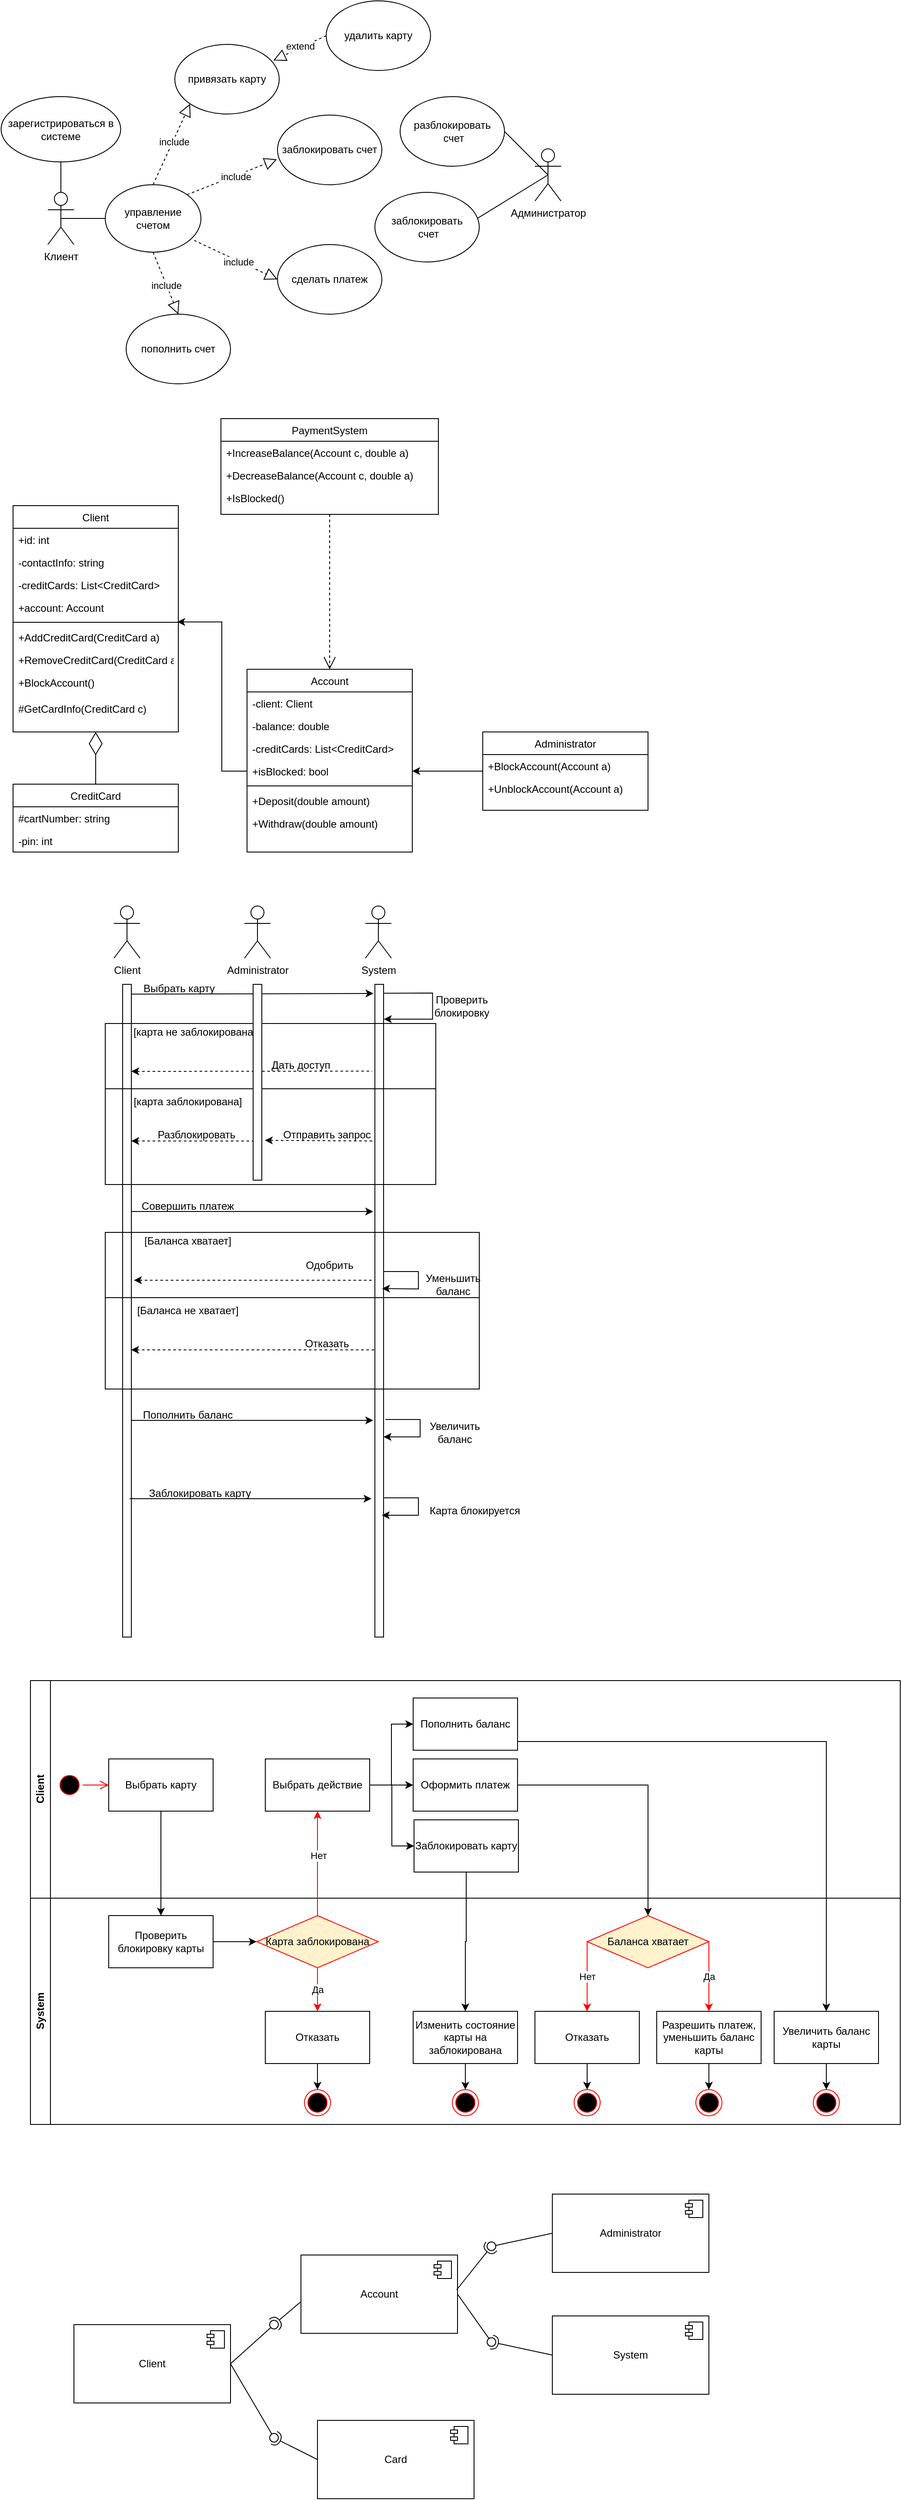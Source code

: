 <mxfile version="22.1.3" type="device">
  <diagram name="Страница 1" id="ABzwerI71XnaUUXjoN9Y">
    <mxGraphModel dx="1235" dy="675" grid="1" gridSize="10" guides="1" tooltips="1" connect="1" arrows="1" fold="1" page="1" pageScale="1" pageWidth="827" pageHeight="1169" math="0" shadow="0">
      <root>
        <mxCell id="0" />
        <mxCell id="1" parent="0" />
        <mxCell id="GpYa1Dm-OQPfosF5BOAB-1" value="Клиент" style="shape=umlActor;verticalLabelPosition=bottom;verticalAlign=top;html=1;outlineConnect=0;" parent="1" vertex="1">
          <mxGeometry x="90" y="250" width="30" height="60" as="geometry" />
        </mxCell>
        <mxCell id="GpYa1Dm-OQPfosF5BOAB-2" value="Администратор" style="shape=umlActor;verticalLabelPosition=bottom;verticalAlign=top;html=1;outlineConnect=0;" parent="1" vertex="1">
          <mxGeometry x="650" y="200" width="30" height="60" as="geometry" />
        </mxCell>
        <mxCell id="GpYa1Dm-OQPfosF5BOAB-3" value="" style="endArrow=none;html=1;rounded=0;exitX=0.5;exitY=0.5;exitDx=0;exitDy=0;exitPerimeter=0;" parent="1" source="GpYa1Dm-OQPfosF5BOAB-1" target="GpYa1Dm-OQPfosF5BOAB-4" edge="1">
          <mxGeometry width="50" height="50" relative="1" as="geometry">
            <mxPoint x="340" y="310" as="sourcePoint" />
            <mxPoint x="180" y="280" as="targetPoint" />
          </mxGeometry>
        </mxCell>
        <mxCell id="GpYa1Dm-OQPfosF5BOAB-4" value="управление &lt;br&gt;счетом" style="ellipse;whiteSpace=wrap;html=1;" parent="1" vertex="1">
          <mxGeometry x="156" y="241.25" width="110" height="77.5" as="geometry" />
        </mxCell>
        <mxCell id="GpYa1Dm-OQPfosF5BOAB-5" value="зарегистрироваться в системе" style="ellipse;whiteSpace=wrap;html=1;" parent="1" vertex="1">
          <mxGeometry x="36.25" y="140" width="137.5" height="75" as="geometry" />
        </mxCell>
        <mxCell id="GpYa1Dm-OQPfosF5BOAB-7" value="" style="endArrow=none;html=1;rounded=0;entryX=0.5;entryY=1;entryDx=0;entryDy=0;" parent="1" source="GpYa1Dm-OQPfosF5BOAB-1" target="GpYa1Dm-OQPfosF5BOAB-5" edge="1">
          <mxGeometry width="50" height="50" relative="1" as="geometry">
            <mxPoint x="340" y="310" as="sourcePoint" />
            <mxPoint x="390" y="260" as="targetPoint" />
          </mxGeometry>
        </mxCell>
        <mxCell id="GpYa1Dm-OQPfosF5BOAB-8" value="заблокировать счет" style="ellipse;whiteSpace=wrap;html=1;" parent="1" vertex="1">
          <mxGeometry x="354" y="161.25" width="120" height="80" as="geometry" />
        </mxCell>
        <mxCell id="GpYa1Dm-OQPfosF5BOAB-9" value="сделать платеж" style="ellipse;whiteSpace=wrap;html=1;" parent="1" vertex="1">
          <mxGeometry x="354" y="310" width="120" height="80" as="geometry" />
        </mxCell>
        <mxCell id="GpYa1Dm-OQPfosF5BOAB-10" value="пополнить счет" style="ellipse;whiteSpace=wrap;html=1;" parent="1" vertex="1">
          <mxGeometry x="180" y="390" width="120" height="80" as="geometry" />
        </mxCell>
        <mxCell id="GpYa1Dm-OQPfosF5BOAB-12" value="привязать карту" style="ellipse;whiteSpace=wrap;html=1;" parent="1" vertex="1">
          <mxGeometry x="236" y="80" width="120" height="80" as="geometry" />
        </mxCell>
        <mxCell id="GpYa1Dm-OQPfosF5BOAB-14" value="разблокировать&lt;br&gt;&amp;nbsp;счет" style="ellipse;whiteSpace=wrap;html=1;" parent="1" vertex="1">
          <mxGeometry x="495" y="140" width="120" height="80" as="geometry" />
        </mxCell>
        <mxCell id="GpYa1Dm-OQPfosF5BOAB-19" value="" style="endArrow=block;dashed=1;endFill=0;endSize=12;html=1;rounded=0;entryX=0.5;entryY=0;entryDx=0;entryDy=0;exitX=0.5;exitY=1;exitDx=0;exitDy=0;" parent="1" source="GpYa1Dm-OQPfosF5BOAB-4" target="GpYa1Dm-OQPfosF5BOAB-10" edge="1">
          <mxGeometry width="160" relative="1" as="geometry">
            <mxPoint x="150" y="430" as="sourcePoint" />
            <mxPoint x="255" y="432" as="targetPoint" />
          </mxGeometry>
        </mxCell>
        <mxCell id="GpYa1Dm-OQPfosF5BOAB-21" value="include" style="edgeLabel;html=1;align=center;verticalAlign=middle;resizable=0;points=[];" parent="GpYa1Dm-OQPfosF5BOAB-19" vertex="1" connectable="0">
          <mxGeometry x="0.067" y="-1" relative="1" as="geometry">
            <mxPoint as="offset" />
          </mxGeometry>
        </mxCell>
        <mxCell id="GpYa1Dm-OQPfosF5BOAB-22" value="" style="endArrow=block;dashed=1;endFill=0;endSize=12;html=1;rounded=0;entryX=0;entryY=1;entryDx=0;entryDy=0;exitX=0.5;exitY=0;exitDx=0;exitDy=0;" parent="1" source="GpYa1Dm-OQPfosF5BOAB-4" target="GpYa1Dm-OQPfosF5BOAB-12" edge="1">
          <mxGeometry width="160" relative="1" as="geometry">
            <mxPoint x="221" y="329" as="sourcePoint" />
            <mxPoint x="250" y="400" as="targetPoint" />
          </mxGeometry>
        </mxCell>
        <mxCell id="GpYa1Dm-OQPfosF5BOAB-23" value="include" style="edgeLabel;html=1;align=center;verticalAlign=middle;resizable=0;points=[];" parent="GpYa1Dm-OQPfosF5BOAB-22" vertex="1" connectable="0">
          <mxGeometry x="0.067" y="-1" relative="1" as="geometry">
            <mxPoint as="offset" />
          </mxGeometry>
        </mxCell>
        <mxCell id="GpYa1Dm-OQPfosF5BOAB-24" value="" style="endArrow=block;dashed=1;endFill=0;endSize=12;html=1;rounded=0;entryX=-0.005;entryY=0.635;entryDx=0;entryDy=0;exitX=1;exitY=0;exitDx=0;exitDy=0;entryPerimeter=0;" parent="1" source="GpYa1Dm-OQPfosF5BOAB-4" target="GpYa1Dm-OQPfosF5BOAB-8" edge="1">
          <mxGeometry width="160" relative="1" as="geometry">
            <mxPoint x="231" y="339" as="sourcePoint" />
            <mxPoint x="260" y="410" as="targetPoint" />
          </mxGeometry>
        </mxCell>
        <mxCell id="GpYa1Dm-OQPfosF5BOAB-25" value="include" style="edgeLabel;html=1;align=center;verticalAlign=middle;resizable=0;points=[];" parent="GpYa1Dm-OQPfosF5BOAB-24" vertex="1" connectable="0">
          <mxGeometry x="0.067" y="-1" relative="1" as="geometry">
            <mxPoint as="offset" />
          </mxGeometry>
        </mxCell>
        <mxCell id="GpYa1Dm-OQPfosF5BOAB-26" value="" style="endArrow=block;dashed=1;endFill=0;endSize=12;html=1;rounded=0;entryX=0;entryY=0.5;entryDx=0;entryDy=0;exitX=0.929;exitY=0.825;exitDx=0;exitDy=0;exitPerimeter=0;" parent="1" source="GpYa1Dm-OQPfosF5BOAB-4" target="GpYa1Dm-OQPfosF5BOAB-9" edge="1">
          <mxGeometry width="160" relative="1" as="geometry">
            <mxPoint x="241" y="349" as="sourcePoint" />
            <mxPoint x="270" y="420" as="targetPoint" />
          </mxGeometry>
        </mxCell>
        <mxCell id="GpYa1Dm-OQPfosF5BOAB-27" value="include" style="edgeLabel;html=1;align=center;verticalAlign=middle;resizable=0;points=[];" parent="GpYa1Dm-OQPfosF5BOAB-26" vertex="1" connectable="0">
          <mxGeometry x="0.067" y="-1" relative="1" as="geometry">
            <mxPoint as="offset" />
          </mxGeometry>
        </mxCell>
        <mxCell id="GpYa1Dm-OQPfosF5BOAB-34" value="" style="endArrow=none;html=1;rounded=0;entryX=0.5;entryY=0.5;entryDx=0;entryDy=0;entryPerimeter=0;exitX=1;exitY=0.5;exitDx=0;exitDy=0;" parent="1" source="GpYa1Dm-OQPfosF5BOAB-14" target="GpYa1Dm-OQPfosF5BOAB-2" edge="1">
          <mxGeometry width="50" height="50" relative="1" as="geometry">
            <mxPoint x="620" y="170" as="sourcePoint" />
            <mxPoint x="115" y="225" as="targetPoint" />
          </mxGeometry>
        </mxCell>
        <mxCell id="GpYa1Dm-OQPfosF5BOAB-35" value="Client" style="swimlane;fontStyle=0;align=center;verticalAlign=top;childLayout=stackLayout;horizontal=1;startSize=26;horizontalStack=0;resizeParent=1;resizeLast=0;collapsible=1;marginBottom=0;rounded=0;shadow=0;strokeWidth=1;" parent="1" vertex="1">
          <mxGeometry x="50" y="610" width="190" height="260" as="geometry">
            <mxRectangle x="340" y="380" width="170" height="26" as="alternateBounds" />
          </mxGeometry>
        </mxCell>
        <mxCell id="GpYa1Dm-OQPfosF5BOAB-36" value="+id: int" style="text;align=left;verticalAlign=top;spacingLeft=4;spacingRight=4;overflow=hidden;rotatable=0;points=[[0,0.5],[1,0.5]];portConstraint=eastwest;" parent="GpYa1Dm-OQPfosF5BOAB-35" vertex="1">
          <mxGeometry y="26" width="190" height="26" as="geometry" />
        </mxCell>
        <mxCell id="GpYa1Dm-OQPfosF5BOAB-38" value="-contactInfo: string" style="text;align=left;verticalAlign=top;spacingLeft=4;spacingRight=4;overflow=hidden;rotatable=0;points=[[0,0.5],[1,0.5]];portConstraint=eastwest;" parent="GpYa1Dm-OQPfosF5BOAB-35" vertex="1">
          <mxGeometry y="52" width="190" height="26" as="geometry" />
        </mxCell>
        <mxCell id="GpYa1Dm-OQPfosF5BOAB-40" value="-creditCards: List&lt;CreditCard&gt;" style="text;align=left;verticalAlign=top;spacingLeft=4;spacingRight=4;overflow=hidden;rotatable=0;points=[[0,0.5],[1,0.5]];portConstraint=eastwest;" parent="GpYa1Dm-OQPfosF5BOAB-35" vertex="1">
          <mxGeometry y="78" width="190" height="26" as="geometry" />
        </mxCell>
        <mxCell id="GpYa1Dm-OQPfosF5BOAB-45" value="+account: Account" style="text;align=left;verticalAlign=top;spacingLeft=4;spacingRight=4;overflow=hidden;rotatable=0;points=[[0,0.5],[1,0.5]];portConstraint=eastwest;" parent="GpYa1Dm-OQPfosF5BOAB-35" vertex="1">
          <mxGeometry y="104" width="190" height="26" as="geometry" />
        </mxCell>
        <mxCell id="GpYa1Dm-OQPfosF5BOAB-42" value="" style="line;html=1;strokeWidth=1;align=left;verticalAlign=middle;spacingTop=-1;spacingLeft=3;spacingRight=3;rotatable=0;labelPosition=right;points=[];portConstraint=eastwest;" parent="GpYa1Dm-OQPfosF5BOAB-35" vertex="1">
          <mxGeometry y="130" width="190" height="8" as="geometry" />
        </mxCell>
        <mxCell id="GpYa1Dm-OQPfosF5BOAB-43" value="+AddCreditCard(CreditCard a)" style="text;align=left;verticalAlign=top;spacingLeft=4;spacingRight=4;overflow=hidden;rotatable=0;points=[[0,0.5],[1,0.5]];portConstraint=eastwest;" parent="GpYa1Dm-OQPfosF5BOAB-35" vertex="1">
          <mxGeometry y="138" width="190" height="26" as="geometry" />
        </mxCell>
        <mxCell id="GpYa1Dm-OQPfosF5BOAB-44" value="+RemoveCreditCard(CreditCard a)&#xa;" style="text;align=left;verticalAlign=top;spacingLeft=4;spacingRight=4;overflow=hidden;rotatable=0;points=[[0,0.5],[1,0.5]];portConstraint=eastwest;" parent="GpYa1Dm-OQPfosF5BOAB-35" vertex="1">
          <mxGeometry y="164" width="190" height="26" as="geometry" />
        </mxCell>
        <mxCell id="GpYa1Dm-OQPfosF5BOAB-69" value="+BlockAccount()" style="text;align=left;verticalAlign=top;spacingLeft=4;spacingRight=4;overflow=hidden;rotatable=0;points=[[0,0.5],[1,0.5]];portConstraint=eastwest;" parent="GpYa1Dm-OQPfosF5BOAB-35" vertex="1">
          <mxGeometry y="190" width="190" height="30" as="geometry" />
        </mxCell>
        <mxCell id="GpYa1Dm-OQPfosF5BOAB-89" value="#GetCardInfo(CreditCard c)" style="text;align=left;verticalAlign=top;spacingLeft=4;spacingRight=4;overflow=hidden;rotatable=0;points=[[0,0.5],[1,0.5]];portConstraint=eastwest;" parent="GpYa1Dm-OQPfosF5BOAB-35" vertex="1">
          <mxGeometry y="220" width="190" height="30" as="geometry" />
        </mxCell>
        <mxCell id="GpYa1Dm-OQPfosF5BOAB-47" value="удалить карту" style="ellipse;whiteSpace=wrap;html=1;" parent="1" vertex="1">
          <mxGeometry x="410" y="30" width="120" height="80" as="geometry" />
        </mxCell>
        <mxCell id="GpYa1Dm-OQPfosF5BOAB-48" value="" style="endArrow=block;dashed=1;endFill=0;endSize=12;html=1;rounded=0;entryX=0.944;entryY=0.232;entryDx=0;entryDy=0;exitX=0;exitY=0.5;exitDx=0;exitDy=0;entryPerimeter=0;" parent="1" source="GpYa1Dm-OQPfosF5BOAB-47" target="GpYa1Dm-OQPfosF5BOAB-12" edge="1">
          <mxGeometry width="160" relative="1" as="geometry">
            <mxPoint x="356" y="110" as="sourcePoint" />
            <mxPoint x="399" y="17" as="targetPoint" />
          </mxGeometry>
        </mxCell>
        <mxCell id="GpYa1Dm-OQPfosF5BOAB-51" value="extend" style="edgeLabel;html=1;align=center;verticalAlign=middle;resizable=0;points=[];" parent="GpYa1Dm-OQPfosF5BOAB-48" vertex="1" connectable="0">
          <mxGeometry x="-0.031" y="-2" relative="1" as="geometry">
            <mxPoint as="offset" />
          </mxGeometry>
        </mxCell>
        <mxCell id="GpYa1Dm-OQPfosF5BOAB-52" value="Account" style="swimlane;fontStyle=0;align=center;verticalAlign=top;childLayout=stackLayout;horizontal=1;startSize=26;horizontalStack=0;resizeParent=1;resizeLast=0;collapsible=1;marginBottom=0;rounded=0;shadow=0;strokeWidth=1;" parent="1" vertex="1">
          <mxGeometry x="319" y="798" width="190" height="210" as="geometry">
            <mxRectangle x="340" y="380" width="170" height="26" as="alternateBounds" />
          </mxGeometry>
        </mxCell>
        <mxCell id="GpYa1Dm-OQPfosF5BOAB-53" value="-client: Client" style="text;align=left;verticalAlign=top;spacingLeft=4;spacingRight=4;overflow=hidden;rotatable=0;points=[[0,0.5],[1,0.5]];portConstraint=eastwest;" parent="GpYa1Dm-OQPfosF5BOAB-52" vertex="1">
          <mxGeometry y="26" width="190" height="26" as="geometry" />
        </mxCell>
        <mxCell id="GpYa1Dm-OQPfosF5BOAB-54" value="-balance: double" style="text;align=left;verticalAlign=top;spacingLeft=4;spacingRight=4;overflow=hidden;rotatable=0;points=[[0,0.5],[1,0.5]];portConstraint=eastwest;" parent="GpYa1Dm-OQPfosF5BOAB-52" vertex="1">
          <mxGeometry y="52" width="190" height="26" as="geometry" />
        </mxCell>
        <mxCell id="GpYa1Dm-OQPfosF5BOAB-55" value="-creditCards: List&lt;CreditCard&gt;" style="text;align=left;verticalAlign=top;spacingLeft=4;spacingRight=4;overflow=hidden;rotatable=0;points=[[0,0.5],[1,0.5]];portConstraint=eastwest;" parent="GpYa1Dm-OQPfosF5BOAB-52" vertex="1">
          <mxGeometry y="78" width="190" height="26" as="geometry" />
        </mxCell>
        <mxCell id="GpYa1Dm-OQPfosF5BOAB-59" value="+isBlocked: bool" style="text;align=left;verticalAlign=top;spacingLeft=4;spacingRight=4;overflow=hidden;rotatable=0;points=[[0,0.5],[1,0.5]];portConstraint=eastwest;" parent="GpYa1Dm-OQPfosF5BOAB-52" vertex="1">
          <mxGeometry y="104" width="190" height="26" as="geometry" />
        </mxCell>
        <mxCell id="GpYa1Dm-OQPfosF5BOAB-57" value="" style="line;html=1;strokeWidth=1;align=left;verticalAlign=middle;spacingTop=-1;spacingLeft=3;spacingRight=3;rotatable=0;labelPosition=right;points=[];portConstraint=eastwest;" parent="GpYa1Dm-OQPfosF5BOAB-52" vertex="1">
          <mxGeometry y="130" width="190" height="8" as="geometry" />
        </mxCell>
        <mxCell id="GpYa1Dm-OQPfosF5BOAB-58" value="+Deposit(double amount)" style="text;align=left;verticalAlign=top;spacingLeft=4;spacingRight=4;overflow=hidden;rotatable=0;points=[[0,0.5],[1,0.5]];portConstraint=eastwest;" parent="GpYa1Dm-OQPfosF5BOAB-52" vertex="1">
          <mxGeometry y="138" width="190" height="26" as="geometry" />
        </mxCell>
        <mxCell id="GpYa1Dm-OQPfosF5BOAB-101" value="+Withdraw(double amount)" style="text;align=left;verticalAlign=top;spacingLeft=4;spacingRight=4;overflow=hidden;rotatable=0;points=[[0,0.5],[1,0.5]];portConstraint=eastwest;" parent="GpYa1Dm-OQPfosF5BOAB-52" vertex="1">
          <mxGeometry y="164" width="190" height="26" as="geometry" />
        </mxCell>
        <mxCell id="GpYa1Dm-OQPfosF5BOAB-100" value="" style="edgeStyle=orthogonalEdgeStyle;rounded=0;orthogonalLoop=1;jettySize=auto;html=1;entryX=1;entryY=0.5;entryDx=0;entryDy=0;" parent="1" source="GpYa1Dm-OQPfosF5BOAB-61" target="GpYa1Dm-OQPfosF5BOAB-59" edge="1">
          <mxGeometry relative="1" as="geometry">
            <mxPoint x="415" y="775.0" as="targetPoint" />
          </mxGeometry>
        </mxCell>
        <mxCell id="GpYa1Dm-OQPfosF5BOAB-61" value="Administrator" style="swimlane;fontStyle=0;align=center;verticalAlign=top;childLayout=stackLayout;horizontal=1;startSize=26;horizontalStack=0;resizeParent=1;resizeLast=0;collapsible=1;marginBottom=0;rounded=0;shadow=0;strokeWidth=1;" parent="1" vertex="1">
          <mxGeometry x="590" y="870" width="190" height="90" as="geometry">
            <mxRectangle x="340" y="380" width="170" height="26" as="alternateBounds" />
          </mxGeometry>
        </mxCell>
        <mxCell id="GpYa1Dm-OQPfosF5BOAB-62" value="+BlockAccount(Account a)" style="text;align=left;verticalAlign=top;spacingLeft=4;spacingRight=4;overflow=hidden;rotatable=0;points=[[0,0.5],[1,0.5]];portConstraint=eastwest;" parent="GpYa1Dm-OQPfosF5BOAB-61" vertex="1">
          <mxGeometry y="26" width="190" height="26" as="geometry" />
        </mxCell>
        <mxCell id="GpYa1Dm-OQPfosF5BOAB-68" value="+UnblockAccount(Account a)" style="text;align=left;verticalAlign=top;spacingLeft=4;spacingRight=4;overflow=hidden;rotatable=0;points=[[0,0.5],[1,0.5]];portConstraint=eastwest;" parent="GpYa1Dm-OQPfosF5BOAB-61" vertex="1">
          <mxGeometry y="52" width="190" height="26" as="geometry" />
        </mxCell>
        <mxCell id="GpYa1Dm-OQPfosF5BOAB-79" value="CreditCard" style="swimlane;fontStyle=0;align=center;verticalAlign=top;childLayout=stackLayout;horizontal=1;startSize=26;horizontalStack=0;resizeParent=1;resizeLast=0;collapsible=1;marginBottom=0;rounded=0;shadow=0;strokeWidth=1;" parent="1" vertex="1">
          <mxGeometry x="50" y="930" width="190" height="78" as="geometry">
            <mxRectangle x="340" y="380" width="170" height="26" as="alternateBounds" />
          </mxGeometry>
        </mxCell>
        <mxCell id="GpYa1Dm-OQPfosF5BOAB-80" value="#cartNumber: string" style="text;align=left;verticalAlign=top;spacingLeft=4;spacingRight=4;overflow=hidden;rotatable=0;points=[[0,0.5],[1,0.5]];portConstraint=eastwest;" parent="GpYa1Dm-OQPfosF5BOAB-79" vertex="1">
          <mxGeometry y="26" width="190" height="26" as="geometry" />
        </mxCell>
        <mxCell id="GpYa1Dm-OQPfosF5BOAB-81" value="-pin: int" style="text;align=left;verticalAlign=top;spacingLeft=4;spacingRight=4;overflow=hidden;rotatable=0;points=[[0,0.5],[1,0.5]];portConstraint=eastwest;" parent="GpYa1Dm-OQPfosF5BOAB-79" vertex="1">
          <mxGeometry y="52" width="190" height="26" as="geometry" />
        </mxCell>
        <mxCell id="GpYa1Dm-OQPfosF5BOAB-90" value="PaymentSystem" style="swimlane;fontStyle=0;align=center;verticalAlign=top;childLayout=stackLayout;horizontal=1;startSize=26;horizontalStack=0;resizeParent=1;resizeLast=0;collapsible=1;marginBottom=0;rounded=0;shadow=0;strokeWidth=1;" parent="1" vertex="1">
          <mxGeometry x="289" y="510" width="250" height="110" as="geometry">
            <mxRectangle x="340" y="380" width="170" height="26" as="alternateBounds" />
          </mxGeometry>
        </mxCell>
        <mxCell id="GpYa1Dm-OQPfosF5BOAB-91" value="+IncreaseBalance(Account c, double a)" style="text;align=left;verticalAlign=top;spacingLeft=4;spacingRight=4;overflow=hidden;rotatable=0;points=[[0,0.5],[1,0.5]];portConstraint=eastwest;" parent="GpYa1Dm-OQPfosF5BOAB-90" vertex="1">
          <mxGeometry y="26" width="250" height="26" as="geometry" />
        </mxCell>
        <mxCell id="GpYa1Dm-OQPfosF5BOAB-92" value="+DecreaseBalance(Account c, double a)" style="text;align=left;verticalAlign=top;spacingLeft=4;spacingRight=4;overflow=hidden;rotatable=0;points=[[0,0.5],[1,0.5]];portConstraint=eastwest;" parent="GpYa1Dm-OQPfosF5BOAB-90" vertex="1">
          <mxGeometry y="52" width="250" height="26" as="geometry" />
        </mxCell>
        <mxCell id="GpYa1Dm-OQPfosF5BOAB-93" value="+IsBlocked()" style="text;align=left;verticalAlign=top;spacingLeft=4;spacingRight=4;overflow=hidden;rotatable=0;points=[[0,0.5],[1,0.5]];portConstraint=eastwest;" parent="GpYa1Dm-OQPfosF5BOAB-90" vertex="1">
          <mxGeometry y="78" width="250" height="26" as="geometry" />
        </mxCell>
        <mxCell id="GpYa1Dm-OQPfosF5BOAB-95" value="" style="endArrow=diamondThin;endFill=0;endSize=24;html=1;rounded=0;exitX=0.5;exitY=0;exitDx=0;exitDy=0;entryX=0.5;entryY=1;entryDx=0;entryDy=0;" parent="1" source="GpYa1Dm-OQPfosF5BOAB-79" target="GpYa1Dm-OQPfosF5BOAB-35" edge="1">
          <mxGeometry width="160" relative="1" as="geometry">
            <mxPoint x="450" y="850" as="sourcePoint" />
            <mxPoint x="610" y="850" as="targetPoint" />
          </mxGeometry>
        </mxCell>
        <mxCell id="GpYa1Dm-OQPfosF5BOAB-105" value="" style="endArrow=open;endSize=12;dashed=1;html=1;rounded=0;exitX=0.5;exitY=1;exitDx=0;exitDy=0;entryX=0.5;entryY=0;entryDx=0;entryDy=0;" parent="1" source="GpYa1Dm-OQPfosF5BOAB-90" target="GpYa1Dm-OQPfosF5BOAB-52" edge="1">
          <mxGeometry width="160" relative="1" as="geometry">
            <mxPoint x="310" y="800" as="sourcePoint" />
            <mxPoint x="470" y="800" as="targetPoint" />
          </mxGeometry>
        </mxCell>
        <mxCell id="GpYa1Dm-OQPfosF5BOAB-107" value="" style="swimlane;whiteSpace=wrap;html=1;swimlaneLine=1;strokeWidth=1;startSize=75;fillColor=none;" parent="1" vertex="1">
          <mxGeometry x="156" y="1445" width="430" height="180" as="geometry" />
        </mxCell>
        <mxCell id="GpYa1Dm-OQPfosF5BOAB-108" value="[Баланса хватает]" style="text;html=1;strokeColor=none;fillColor=none;align=center;verticalAlign=middle;whiteSpace=wrap;rounded=0;" parent="GpYa1Dm-OQPfosF5BOAB-107" vertex="1">
          <mxGeometry x="20" width="150" height="20" as="geometry" />
        </mxCell>
        <mxCell id="GpYa1Dm-OQPfosF5BOAB-109" value="Одобрить" style="text;html=1;strokeColor=none;fillColor=none;align=center;verticalAlign=middle;whiteSpace=wrap;rounded=0;" parent="GpYa1Dm-OQPfosF5BOAB-107" vertex="1">
          <mxGeometry x="158" y="30" width="200" height="15" as="geometry" />
        </mxCell>
        <mxCell id="GpYa1Dm-OQPfosF5BOAB-110" value="[Баланса не хватает]" style="text;html=1;strokeColor=none;fillColor=none;align=center;verticalAlign=middle;whiteSpace=wrap;rounded=0;" parent="GpYa1Dm-OQPfosF5BOAB-107" vertex="1">
          <mxGeometry x="20" y="80" width="150" height="20" as="geometry" />
        </mxCell>
        <mxCell id="GpYa1Dm-OQPfosF5BOAB-111" value="Отказать" style="text;html=1;strokeColor=none;fillColor=none;align=center;verticalAlign=middle;whiteSpace=wrap;rounded=0;" parent="GpYa1Dm-OQPfosF5BOAB-107" vertex="1">
          <mxGeometry x="200" y="125" width="110" height="5" as="geometry" />
        </mxCell>
        <mxCell id="GpYa1Dm-OQPfosF5BOAB-112" value="" style="endArrow=none;html=1;entryX=-0.133;entryY=0.37;entryDx=0;entryDy=0;entryPerimeter=0;dashed=1;rounded=0;strokeColor=default;startArrow=classic;startFill=1;exitX=0.981;exitY=0.56;exitDx=0;exitDy=0;exitPerimeter=0;" parent="GpYa1Dm-OQPfosF5BOAB-107" source="GpYa1Dm-OQPfosF5BOAB-118" edge="1">
          <mxGeometry width="50" height="50" relative="1" as="geometry">
            <mxPoint x="210" y="255" as="sourcePoint" />
            <mxPoint x="309" y="135" as="targetPoint" />
          </mxGeometry>
        </mxCell>
        <mxCell id="GpYa1Dm-OQPfosF5BOAB-113" value="" style="endArrow=none;html=1;entryX=-0.306;entryY=0.133;entryDx=0;entryDy=0;entryPerimeter=0;dashed=1;rounded=0;strokeColor=default;startArrow=classic;startFill=1;" parent="GpYa1Dm-OQPfosF5BOAB-107" edge="1">
          <mxGeometry width="50" height="50" relative="1" as="geometry">
            <mxPoint x="33" y="55" as="sourcePoint" />
            <mxPoint x="310" y="55" as="targetPoint" />
          </mxGeometry>
        </mxCell>
        <mxCell id="GpYa1Dm-OQPfosF5BOAB-114" value="Уменьшить баланс" style="text;html=1;strokeColor=none;fillColor=none;align=center;verticalAlign=middle;whiteSpace=wrap;rounded=0;" parent="GpYa1Dm-OQPfosF5BOAB-107" vertex="1">
          <mxGeometry x="370" y="45" width="60" height="30" as="geometry" />
        </mxCell>
        <mxCell id="GpYa1Dm-OQPfosF5BOAB-118" value="" style="rounded=0;whiteSpace=wrap;html=1;fillColor=none;" parent="1" vertex="1">
          <mxGeometry x="176" y="1160" width="10" height="750" as="geometry" />
        </mxCell>
        <mxCell id="GpYa1Dm-OQPfosF5BOAB-119" value="" style="swimlane;whiteSpace=wrap;html=1;swimlaneLine=1;strokeWidth=1;startSize=75;fillColor=none;" parent="1" vertex="1">
          <mxGeometry x="156" y="1205" width="380" height="185" as="geometry" />
        </mxCell>
        <mxCell id="GpYa1Dm-OQPfosF5BOAB-120" value="[карта не заблокирована]" style="text;html=1;strokeColor=none;fillColor=none;align=center;verticalAlign=middle;whiteSpace=wrap;rounded=0;" parent="GpYa1Dm-OQPfosF5BOAB-119" vertex="1">
          <mxGeometry x="28" width="150" height="20" as="geometry" />
        </mxCell>
        <mxCell id="GpYa1Dm-OQPfosF5BOAB-121" value="Дать доступ" style="text;html=1;strokeColor=none;fillColor=none;align=center;verticalAlign=middle;whiteSpace=wrap;rounded=0;" parent="GpYa1Dm-OQPfosF5BOAB-119" vertex="1">
          <mxGeometry x="180" y="45" width="90" height="5" as="geometry" />
        </mxCell>
        <mxCell id="GpYa1Dm-OQPfosF5BOAB-122" value="[карта заблокирована]" style="text;html=1;strokeColor=none;fillColor=none;align=center;verticalAlign=middle;whiteSpace=wrap;rounded=0;" parent="GpYa1Dm-OQPfosF5BOAB-119" vertex="1">
          <mxGeometry x="20" y="80" width="150" height="20" as="geometry" />
        </mxCell>
        <mxCell id="GpYa1Dm-OQPfosF5BOAB-123" value="Отправить запрос" style="text;html=1;strokeColor=none;fillColor=none;align=center;verticalAlign=middle;whiteSpace=wrap;rounded=0;" parent="GpYa1Dm-OQPfosF5BOAB-119" vertex="1">
          <mxGeometry x="200" y="125" width="110" height="5" as="geometry" />
        </mxCell>
        <mxCell id="GpYa1Dm-OQPfosF5BOAB-124" value="" style="endArrow=none;html=1;entryX=-0.133;entryY=0.37;entryDx=0;entryDy=0;entryPerimeter=0;dashed=1;rounded=0;strokeColor=default;startArrow=classic;startFill=1;exitX=1.351;exitY=0.239;exitDx=0;exitDy=0;exitPerimeter=0;" parent="GpYa1Dm-OQPfosF5BOAB-119" edge="1">
          <mxGeometry width="50" height="50" relative="1" as="geometry">
            <mxPoint x="183.51" y="134.25" as="sourcePoint" />
            <mxPoint x="309" y="135" as="targetPoint" />
          </mxGeometry>
        </mxCell>
        <mxCell id="GpYa1Dm-OQPfosF5BOAB-125" value="" style="endArrow=none;html=1;entryX=-0.133;entryY=0.37;entryDx=0;entryDy=0;entryPerimeter=0;dashed=1;rounded=0;strokeColor=default;startArrow=classic;startFill=1;" parent="GpYa1Dm-OQPfosF5BOAB-119" edge="1">
          <mxGeometry width="50" height="50" relative="1" as="geometry">
            <mxPoint x="30" y="135" as="sourcePoint" />
            <mxPoint x="170" y="135" as="targetPoint" />
          </mxGeometry>
        </mxCell>
        <mxCell id="GpYa1Dm-OQPfosF5BOAB-126" value="Разблокировать" style="text;html=1;strokeColor=none;fillColor=none;align=center;verticalAlign=middle;whiteSpace=wrap;rounded=0;" parent="GpYa1Dm-OQPfosF5BOAB-119" vertex="1">
          <mxGeometry x="50" y="125" width="110" height="5" as="geometry" />
        </mxCell>
        <mxCell id="GpYa1Dm-OQPfosF5BOAB-127" value="" style="endArrow=classic;html=1;rounded=0;exitX=1.037;exitY=0.015;exitDx=0;exitDy=0;exitPerimeter=0;entryX=-0.169;entryY=0.014;entryDx=0;entryDy=0;entryPerimeter=0;" parent="1" source="GpYa1Dm-OQPfosF5BOAB-118" target="GpYa1Dm-OQPfosF5BOAB-129" edge="1">
          <mxGeometry width="50" height="50" relative="1" as="geometry">
            <mxPoint x="306" y="1250" as="sourcePoint" />
            <mxPoint x="446" y="1180" as="targetPoint" />
          </mxGeometry>
        </mxCell>
        <mxCell id="GpYa1Dm-OQPfosF5BOAB-129" value="" style="rounded=0;whiteSpace=wrap;html=1;fillColor=none;" parent="1" vertex="1">
          <mxGeometry x="466" y="1160" width="10" height="750" as="geometry" />
        </mxCell>
        <mxCell id="GpYa1Dm-OQPfosF5BOAB-130" value="Выбрать карту" style="text;html=1;strokeColor=none;fillColor=none;align=center;verticalAlign=middle;whiteSpace=wrap;rounded=0;" parent="1" vertex="1">
          <mxGeometry x="196" y="1160" width="90" height="10" as="geometry" />
        </mxCell>
        <mxCell id="GpYa1Dm-OQPfosF5BOAB-131" value="" style="endArrow=classic;html=1;rounded=0;exitX=1.369;exitY=0.038;exitDx=0;exitDy=0;exitPerimeter=0;" parent="1" edge="1">
          <mxGeometry width="50" height="50" relative="1" as="geometry">
            <mxPoint x="476.0" y="1170.26" as="sourcePoint" />
            <mxPoint x="476.31" y="1200" as="targetPoint" />
            <Array as="points">
              <mxPoint x="532.31" y="1170" />
              <mxPoint x="532.31" y="1200" />
            </Array>
          </mxGeometry>
        </mxCell>
        <mxCell id="GpYa1Dm-OQPfosF5BOAB-132" value="Проверить блокировку" style="text;html=1;strokeColor=none;fillColor=none;align=center;verticalAlign=middle;whiteSpace=wrap;rounded=0;" parent="1" vertex="1">
          <mxGeometry x="536" y="1170" width="60" height="30" as="geometry" />
        </mxCell>
        <mxCell id="GpYa1Dm-OQPfosF5BOAB-133" value="" style="endArrow=none;html=1;entryX=-0.306;entryY=0.133;entryDx=0;entryDy=0;entryPerimeter=0;dashed=1;rounded=0;strokeColor=default;startArrow=classic;startFill=1;" parent="1" target="GpYa1Dm-OQPfosF5BOAB-129" edge="1">
          <mxGeometry width="50" height="50" relative="1" as="geometry">
            <mxPoint x="186" y="1260" as="sourcePoint" />
            <mxPoint x="366" y="1250" as="targetPoint" />
          </mxGeometry>
        </mxCell>
        <mxCell id="GpYa1Dm-OQPfosF5BOAB-134" value="" style="endArrow=classic;html=1;rounded=0;exitX=1.037;exitY=0.015;exitDx=0;exitDy=0;exitPerimeter=0;entryX=-0.169;entryY=0.014;entryDx=0;entryDy=0;entryPerimeter=0;" parent="1" edge="1">
          <mxGeometry width="50" height="50" relative="1" as="geometry">
            <mxPoint x="186" y="1421" as="sourcePoint" />
            <mxPoint x="464" y="1421" as="targetPoint" />
          </mxGeometry>
        </mxCell>
        <mxCell id="GpYa1Dm-OQPfosF5BOAB-135" value="Совершить платеж" style="text;html=1;strokeColor=none;fillColor=none;align=center;verticalAlign=middle;whiteSpace=wrap;rounded=0;" parent="1" vertex="1">
          <mxGeometry x="196" y="1410" width="110" height="10" as="geometry" />
        </mxCell>
        <mxCell id="GpYa1Dm-OQPfosF5BOAB-136" value="" style="endArrow=classic;html=1;rounded=0;exitX=1.037;exitY=0.015;exitDx=0;exitDy=0;exitPerimeter=0;entryX=-0.169;entryY=0.014;entryDx=0;entryDy=0;entryPerimeter=0;" parent="1" edge="1">
          <mxGeometry width="50" height="50" relative="1" as="geometry">
            <mxPoint x="186" y="1661" as="sourcePoint" />
            <mxPoint x="464" y="1661" as="targetPoint" />
          </mxGeometry>
        </mxCell>
        <mxCell id="GpYa1Dm-OQPfosF5BOAB-137" value="Пополнить баланс" style="text;html=1;strokeColor=none;fillColor=none;align=center;verticalAlign=middle;whiteSpace=wrap;rounded=0;" parent="1" vertex="1">
          <mxGeometry x="196" y="1650" width="110" height="10" as="geometry" />
        </mxCell>
        <mxCell id="GpYa1Dm-OQPfosF5BOAB-138" value="" style="endArrow=classic;html=1;rounded=0;entryX=0.827;entryY=0.466;entryDx=0;entryDy=0;entryPerimeter=0;" parent="1" target="GpYa1Dm-OQPfosF5BOAB-129" edge="1">
          <mxGeometry width="50" height="50" relative="1" as="geometry">
            <mxPoint x="476" y="1490" as="sourcePoint" />
            <mxPoint x="526" y="1440" as="targetPoint" />
            <Array as="points">
              <mxPoint x="516" y="1490" />
              <mxPoint x="516" y="1510" />
            </Array>
          </mxGeometry>
        </mxCell>
        <mxCell id="GpYa1Dm-OQPfosF5BOAB-139" value="Увеличить баланс" style="text;html=1;strokeColor=none;fillColor=none;align=center;verticalAlign=middle;whiteSpace=wrap;rounded=0;" parent="1" vertex="1">
          <mxGeometry x="528" y="1660" width="60" height="30" as="geometry" />
        </mxCell>
        <mxCell id="GpYa1Dm-OQPfosF5BOAB-140" value="" style="endArrow=classic;html=1;rounded=0;entryX=0.827;entryY=0.466;entryDx=0;entryDy=0;entryPerimeter=0;" parent="1" edge="1">
          <mxGeometry width="50" height="50" relative="1" as="geometry">
            <mxPoint x="478" y="1660" as="sourcePoint" />
            <mxPoint x="476" y="1680" as="targetPoint" />
            <Array as="points">
              <mxPoint x="518" y="1660" />
              <mxPoint x="518" y="1680" />
            </Array>
          </mxGeometry>
        </mxCell>
        <mxCell id="GpYa1Dm-OQPfosF5BOAB-141" value="" style="endArrow=classic;html=1;rounded=0;exitX=1.037;exitY=0.015;exitDx=0;exitDy=0;exitPerimeter=0;entryX=-0.169;entryY=0.014;entryDx=0;entryDy=0;entryPerimeter=0;" parent="1" edge="1">
          <mxGeometry width="50" height="50" relative="1" as="geometry">
            <mxPoint x="184" y="1751" as="sourcePoint" />
            <mxPoint x="462" y="1751" as="targetPoint" />
          </mxGeometry>
        </mxCell>
        <mxCell id="GpYa1Dm-OQPfosF5BOAB-142" value="Заблокировать карту" style="text;html=1;strokeColor=none;fillColor=none;align=center;verticalAlign=middle;whiteSpace=wrap;rounded=0;" parent="1" vertex="1">
          <mxGeometry x="194" y="1740" width="142" height="10" as="geometry" />
        </mxCell>
        <mxCell id="GpYa1Dm-OQPfosF5BOAB-143" value="Карта блокируется" style="text;html=1;strokeColor=none;fillColor=none;align=center;verticalAlign=middle;whiteSpace=wrap;rounded=0;" parent="1" vertex="1">
          <mxGeometry x="526" y="1750" width="110" height="30" as="geometry" />
        </mxCell>
        <mxCell id="GpYa1Dm-OQPfosF5BOAB-144" value="" style="endArrow=classic;html=1;rounded=0;entryX=0.827;entryY=0.466;entryDx=0;entryDy=0;entryPerimeter=0;" parent="1" edge="1">
          <mxGeometry width="50" height="50" relative="1" as="geometry">
            <mxPoint x="476" y="1750" as="sourcePoint" />
            <mxPoint x="474" y="1770" as="targetPoint" />
            <Array as="points">
              <mxPoint x="516" y="1750" />
              <mxPoint x="516" y="1770" />
            </Array>
          </mxGeometry>
        </mxCell>
        <mxCell id="utIurdU0B9Fx6IXRrtU6-1" value="&lt;div&gt;Client&lt;/div&gt;" style="swimlane;horizontal=0;whiteSpace=wrap;html=1;" vertex="1" parent="1">
          <mxGeometry x="70" y="1960" width="1000" height="250" as="geometry" />
        </mxCell>
        <mxCell id="utIurdU0B9Fx6IXRrtU6-4" value="Выбрать карту" style="rounded=0;whiteSpace=wrap;html=1;" vertex="1" parent="utIurdU0B9Fx6IXRrtU6-1">
          <mxGeometry x="90" y="90" width="120" height="60" as="geometry" />
        </mxCell>
        <mxCell id="utIurdU0B9Fx6IXRrtU6-7" style="edgeStyle=orthogonalEdgeStyle;rounded=0;orthogonalLoop=1;jettySize=auto;html=1;entryX=0;entryY=0.5;entryDx=0;entryDy=0;" edge="1" parent="utIurdU0B9Fx6IXRrtU6-1" source="utIurdU0B9Fx6IXRrtU6-10" target="utIurdU0B9Fx6IXRrtU6-12">
          <mxGeometry relative="1" as="geometry" />
        </mxCell>
        <mxCell id="utIurdU0B9Fx6IXRrtU6-8" style="edgeStyle=orthogonalEdgeStyle;rounded=0;orthogonalLoop=1;jettySize=auto;html=1;entryX=0;entryY=0.5;entryDx=0;entryDy=0;" edge="1" parent="utIurdU0B9Fx6IXRrtU6-1" source="utIurdU0B9Fx6IXRrtU6-10" target="utIurdU0B9Fx6IXRrtU6-13">
          <mxGeometry relative="1" as="geometry" />
        </mxCell>
        <mxCell id="utIurdU0B9Fx6IXRrtU6-9" style="edgeStyle=orthogonalEdgeStyle;rounded=0;orthogonalLoop=1;jettySize=auto;html=1;entryX=0;entryY=0.5;entryDx=0;entryDy=0;" edge="1" parent="utIurdU0B9Fx6IXRrtU6-1" source="utIurdU0B9Fx6IXRrtU6-10" target="utIurdU0B9Fx6IXRrtU6-14">
          <mxGeometry relative="1" as="geometry" />
        </mxCell>
        <mxCell id="utIurdU0B9Fx6IXRrtU6-10" value="Выбрать действие" style="rounded=0;whiteSpace=wrap;html=1;" vertex="1" parent="utIurdU0B9Fx6IXRrtU6-1">
          <mxGeometry x="270" y="90" width="120" height="60" as="geometry" />
        </mxCell>
        <mxCell id="utIurdU0B9Fx6IXRrtU6-12" value="Пополнить баланс" style="rounded=0;whiteSpace=wrap;html=1;" vertex="1" parent="utIurdU0B9Fx6IXRrtU6-1">
          <mxGeometry x="440" y="20" width="120" height="60" as="geometry" />
        </mxCell>
        <mxCell id="utIurdU0B9Fx6IXRrtU6-13" value="Оформить платеж" style="rounded=0;whiteSpace=wrap;html=1;" vertex="1" parent="utIurdU0B9Fx6IXRrtU6-1">
          <mxGeometry x="440" y="90" width="120" height="60" as="geometry" />
        </mxCell>
        <mxCell id="utIurdU0B9Fx6IXRrtU6-14" value="Заблокировать карту" style="rounded=0;whiteSpace=wrap;html=1;" vertex="1" parent="utIurdU0B9Fx6IXRrtU6-1">
          <mxGeometry x="441" y="160" width="120" height="60" as="geometry" />
        </mxCell>
        <mxCell id="utIurdU0B9Fx6IXRrtU6-34" value="" style="ellipse;html=1;shape=startState;fillColor=#000000;strokeColor=#ff0000;" vertex="1" parent="utIurdU0B9Fx6IXRrtU6-1">
          <mxGeometry x="30" y="105" width="30" height="30" as="geometry" />
        </mxCell>
        <mxCell id="utIurdU0B9Fx6IXRrtU6-35" value="" style="edgeStyle=orthogonalEdgeStyle;html=1;verticalAlign=bottom;endArrow=open;endSize=8;strokeColor=#ff0000;rounded=0;entryX=0;entryY=0.5;entryDx=0;entryDy=0;" edge="1" source="utIurdU0B9Fx6IXRrtU6-34" parent="utIurdU0B9Fx6IXRrtU6-1" target="utIurdU0B9Fx6IXRrtU6-4">
          <mxGeometry relative="1" as="geometry">
            <mxPoint x="55" y="220" as="targetPoint" />
          </mxGeometry>
        </mxCell>
        <mxCell id="utIurdU0B9Fx6IXRrtU6-15" value="&lt;div&gt;System&lt;/div&gt;" style="swimlane;horizontal=0;whiteSpace=wrap;html=1;startSize=23;" vertex="1" parent="1">
          <mxGeometry x="70" y="2210" width="1000" height="260" as="geometry" />
        </mxCell>
        <mxCell id="utIurdU0B9Fx6IXRrtU6-16" value="" style="edgeStyle=orthogonalEdgeStyle;rounded=0;orthogonalLoop=1;jettySize=auto;html=1;" edge="1" parent="utIurdU0B9Fx6IXRrtU6-15" source="utIurdU0B9Fx6IXRrtU6-17" target="utIurdU0B9Fx6IXRrtU6-18">
          <mxGeometry relative="1" as="geometry" />
        </mxCell>
        <mxCell id="utIurdU0B9Fx6IXRrtU6-17" value="Проверить блокировку карты" style="rounded=0;whiteSpace=wrap;html=1;" vertex="1" parent="utIurdU0B9Fx6IXRrtU6-15">
          <mxGeometry x="90" y="20" width="120" height="60" as="geometry" />
        </mxCell>
        <mxCell id="utIurdU0B9Fx6IXRrtU6-18" value="Карта заблокирована" style="rhombus;whiteSpace=wrap;html=1;fillColor=#fff2cc;strokeColor=#FF0000;" vertex="1" parent="utIurdU0B9Fx6IXRrtU6-15">
          <mxGeometry x="260" y="20" width="140" height="60" as="geometry" />
        </mxCell>
        <mxCell id="utIurdU0B9Fx6IXRrtU6-19" value="Изменить состояние карты на заблокирована" style="rounded=0;whiteSpace=wrap;html=1;" vertex="1" parent="utIurdU0B9Fx6IXRrtU6-15">
          <mxGeometry x="440" y="130" width="120" height="60" as="geometry" />
        </mxCell>
        <mxCell id="utIurdU0B9Fx6IXRrtU6-21" value="Нет" style="edgeStyle=orthogonalEdgeStyle;rounded=0;orthogonalLoop=1;jettySize=auto;html=1;entryX=0.5;entryY=0;entryDx=0;entryDy=0;exitX=0;exitY=0.5;exitDx=0;exitDy=0;fillColor=#fff2cc;strokeColor=#FF0000;" edge="1" parent="utIurdU0B9Fx6IXRrtU6-15" source="utIurdU0B9Fx6IXRrtU6-22" target="utIurdU0B9Fx6IXRrtU6-24">
          <mxGeometry relative="1" as="geometry">
            <mxPoint x="510" y="70" as="targetPoint" />
            <Array as="points">
              <mxPoint x="640" y="80" />
              <mxPoint x="640" y="80" />
            </Array>
          </mxGeometry>
        </mxCell>
        <mxCell id="utIurdU0B9Fx6IXRrtU6-22" value="Баланса хватает" style="rhombus;whiteSpace=wrap;html=1;fillColor=#fff2cc;strokeColor=#FF0000;" vertex="1" parent="utIurdU0B9Fx6IXRrtU6-15">
          <mxGeometry x="640" y="20" width="140" height="60" as="geometry" />
        </mxCell>
        <mxCell id="utIurdU0B9Fx6IXRrtU6-24" value="Отказать" style="rounded=0;whiteSpace=wrap;html=1;" vertex="1" parent="utIurdU0B9Fx6IXRrtU6-15">
          <mxGeometry x="580" y="130" width="120" height="60" as="geometry" />
        </mxCell>
        <mxCell id="utIurdU0B9Fx6IXRrtU6-6" value="Отказать" style="rounded=0;whiteSpace=wrap;html=1;" vertex="1" parent="utIurdU0B9Fx6IXRrtU6-15">
          <mxGeometry x="270" y="130" width="120" height="60" as="geometry" />
        </mxCell>
        <mxCell id="utIurdU0B9Fx6IXRrtU6-27" value="Да" style="edgeStyle=orthogonalEdgeStyle;rounded=0;orthogonalLoop=1;jettySize=auto;html=1;entryX=0.5;entryY=0;entryDx=0;entryDy=0;strokeColor=#FF0000;" edge="1" parent="utIurdU0B9Fx6IXRrtU6-15" source="utIurdU0B9Fx6IXRrtU6-18" target="utIurdU0B9Fx6IXRrtU6-6">
          <mxGeometry relative="1" as="geometry">
            <mxPoint x="330" y="110" as="targetPoint" />
          </mxGeometry>
        </mxCell>
        <mxCell id="utIurdU0B9Fx6IXRrtU6-5" value="" style="edgeStyle=orthogonalEdgeStyle;rounded=0;orthogonalLoop=1;jettySize=auto;html=1;exitX=0.5;exitY=1;exitDx=0;exitDy=0;entryX=0.5;entryY=0;entryDx=0;entryDy=0;" edge="1" parent="utIurdU0B9Fx6IXRrtU6-15" source="utIurdU0B9Fx6IXRrtU6-6" target="utIurdU0B9Fx6IXRrtU6-32">
          <mxGeometry relative="1" as="geometry">
            <mxPoint x="170" y="160" as="targetPoint" />
          </mxGeometry>
        </mxCell>
        <mxCell id="utIurdU0B9Fx6IXRrtU6-32" value="" style="ellipse;html=1;shape=endState;fillColor=#000000;strokeColor=#ff0000;" vertex="1" parent="utIurdU0B9Fx6IXRrtU6-15">
          <mxGeometry x="315" y="220" width="30" height="30" as="geometry" />
        </mxCell>
        <mxCell id="utIurdU0B9Fx6IXRrtU6-36" value="" style="ellipse;html=1;shape=endState;fillColor=#000000;strokeColor=#ff0000;" vertex="1" parent="utIurdU0B9Fx6IXRrtU6-15">
          <mxGeometry x="900" y="220" width="30" height="30" as="geometry" />
        </mxCell>
        <mxCell id="utIurdU0B9Fx6IXRrtU6-37" value="" style="ellipse;html=1;shape=endState;fillColor=#000000;strokeColor=#ff0000;" vertex="1" parent="utIurdU0B9Fx6IXRrtU6-15">
          <mxGeometry x="625" y="220" width="30" height="30" as="geometry" />
        </mxCell>
        <mxCell id="utIurdU0B9Fx6IXRrtU6-38" value="" style="ellipse;html=1;shape=endState;fillColor=#000000;strokeColor=#ff0000;" vertex="1" parent="utIurdU0B9Fx6IXRrtU6-15">
          <mxGeometry x="765" y="220" width="30" height="30" as="geometry" />
        </mxCell>
        <mxCell id="utIurdU0B9Fx6IXRrtU6-40" value="" style="edgeStyle=orthogonalEdgeStyle;rounded=0;orthogonalLoop=1;jettySize=auto;html=1;exitX=0.5;exitY=1;exitDx=0;exitDy=0;entryX=0.5;entryY=0;entryDx=0;entryDy=0;" edge="1" parent="utIurdU0B9Fx6IXRrtU6-15" source="utIurdU0B9Fx6IXRrtU6-24" target="utIurdU0B9Fx6IXRrtU6-37">
          <mxGeometry relative="1" as="geometry">
            <mxPoint x="390" y="190" as="sourcePoint" />
            <mxPoint x="390" y="220" as="targetPoint" />
            <Array as="points" />
          </mxGeometry>
        </mxCell>
        <mxCell id="utIurdU0B9Fx6IXRrtU6-23" value="Разрешить платеж, уменьшить баланс карты" style="rounded=0;whiteSpace=wrap;html=1;" vertex="1" parent="utIurdU0B9Fx6IXRrtU6-15">
          <mxGeometry x="720" y="130" width="120" height="60" as="geometry" />
        </mxCell>
        <mxCell id="utIurdU0B9Fx6IXRrtU6-20" value="Да" style="edgeStyle=orthogonalEdgeStyle;rounded=0;orthogonalLoop=1;jettySize=auto;html=1;exitX=1;exitY=0.5;exitDx=0;exitDy=0;fillColor=#fff2cc;strokeColor=#FF0000;" edge="1" parent="utIurdU0B9Fx6IXRrtU6-15" source="utIurdU0B9Fx6IXRrtU6-22" target="utIurdU0B9Fx6IXRrtU6-23">
          <mxGeometry relative="1" as="geometry">
            <Array as="points">
              <mxPoint x="780" y="80" />
              <mxPoint x="780" y="80" />
            </Array>
          </mxGeometry>
        </mxCell>
        <mxCell id="utIurdU0B9Fx6IXRrtU6-41" value="" style="edgeStyle=orthogonalEdgeStyle;rounded=0;orthogonalLoop=1;jettySize=auto;html=1;exitX=0.5;exitY=1;exitDx=0;exitDy=0;entryX=0.5;entryY=0;entryDx=0;entryDy=0;" edge="1" parent="utIurdU0B9Fx6IXRrtU6-15" source="utIurdU0B9Fx6IXRrtU6-23" target="utIurdU0B9Fx6IXRrtU6-38">
          <mxGeometry relative="1" as="geometry">
            <mxPoint x="520" y="190" as="sourcePoint" />
            <mxPoint x="520" y="220" as="targetPoint" />
            <Array as="points" />
          </mxGeometry>
        </mxCell>
        <mxCell id="utIurdU0B9Fx6IXRrtU6-25" value="Увеличить баланс карты" style="rounded=0;whiteSpace=wrap;html=1;" vertex="1" parent="utIurdU0B9Fx6IXRrtU6-15">
          <mxGeometry x="855" y="130" width="120" height="60" as="geometry" />
        </mxCell>
        <mxCell id="utIurdU0B9Fx6IXRrtU6-39" value="" style="edgeStyle=orthogonalEdgeStyle;rounded=0;orthogonalLoop=1;jettySize=auto;html=1;exitX=0.5;exitY=1;exitDx=0;exitDy=0;entryX=0.5;entryY=0;entryDx=0;entryDy=0;" edge="1" parent="utIurdU0B9Fx6IXRrtU6-15" source="utIurdU0B9Fx6IXRrtU6-25" target="utIurdU0B9Fx6IXRrtU6-36">
          <mxGeometry relative="1" as="geometry">
            <mxPoint x="227" y="170" as="sourcePoint" />
            <mxPoint x="180" y="170" as="targetPoint" />
            <Array as="points" />
          </mxGeometry>
        </mxCell>
        <mxCell id="utIurdU0B9Fx6IXRrtU6-42" value="" style="ellipse;html=1;shape=endState;fillColor=#000000;strokeColor=#ff0000;" vertex="1" parent="utIurdU0B9Fx6IXRrtU6-15">
          <mxGeometry x="485" y="220" width="30" height="30" as="geometry" />
        </mxCell>
        <mxCell id="utIurdU0B9Fx6IXRrtU6-43" value="" style="edgeStyle=orthogonalEdgeStyle;rounded=0;orthogonalLoop=1;jettySize=auto;html=1;exitX=0.5;exitY=1;exitDx=0;exitDy=0;entryX=0.5;entryY=0;entryDx=0;entryDy=0;" edge="1" parent="utIurdU0B9Fx6IXRrtU6-15" source="utIurdU0B9Fx6IXRrtU6-19" target="utIurdU0B9Fx6IXRrtU6-42">
          <mxGeometry relative="1" as="geometry">
            <mxPoint x="650" y="200" as="sourcePoint" />
            <mxPoint x="650" y="230" as="targetPoint" />
            <Array as="points" />
          </mxGeometry>
        </mxCell>
        <mxCell id="utIurdU0B9Fx6IXRrtU6-26" value="" style="edgeStyle=orthogonalEdgeStyle;rounded=0;orthogonalLoop=1;jettySize=auto;html=1;" edge="1" parent="1" source="utIurdU0B9Fx6IXRrtU6-4" target="utIurdU0B9Fx6IXRrtU6-17">
          <mxGeometry relative="1" as="geometry" />
        </mxCell>
        <mxCell id="utIurdU0B9Fx6IXRrtU6-28" style="edgeStyle=orthogonalEdgeStyle;rounded=0;orthogonalLoop=1;jettySize=auto;html=1;entryX=0.5;entryY=1;entryDx=0;entryDy=0;strokeColor=#FF0000;" edge="1" parent="1" source="utIurdU0B9Fx6IXRrtU6-18" target="utIurdU0B9Fx6IXRrtU6-10">
          <mxGeometry relative="1" as="geometry">
            <Array as="points">
              <mxPoint x="400" y="2120" />
            </Array>
          </mxGeometry>
        </mxCell>
        <mxCell id="utIurdU0B9Fx6IXRrtU6-46" value="Нет" style="edgeLabel;html=1;align=center;verticalAlign=middle;resizable=0;points=[];" vertex="1" connectable="0" parent="utIurdU0B9Fx6IXRrtU6-28">
          <mxGeometry x="0.154" y="-1" relative="1" as="geometry">
            <mxPoint as="offset" />
          </mxGeometry>
        </mxCell>
        <mxCell id="utIurdU0B9Fx6IXRrtU6-29" value="" style="edgeStyle=orthogonalEdgeStyle;rounded=0;orthogonalLoop=1;jettySize=auto;html=1;" edge="1" parent="1" source="utIurdU0B9Fx6IXRrtU6-14" target="utIurdU0B9Fx6IXRrtU6-19">
          <mxGeometry relative="1" as="geometry" />
        </mxCell>
        <mxCell id="utIurdU0B9Fx6IXRrtU6-30" style="edgeStyle=orthogonalEdgeStyle;rounded=0;orthogonalLoop=1;jettySize=auto;html=1;entryX=0.5;entryY=0;entryDx=0;entryDy=0;" edge="1" parent="1" source="utIurdU0B9Fx6IXRrtU6-13" target="utIurdU0B9Fx6IXRrtU6-22">
          <mxGeometry relative="1" as="geometry" />
        </mxCell>
        <mxCell id="utIurdU0B9Fx6IXRrtU6-31" style="edgeStyle=orthogonalEdgeStyle;rounded=0;orthogonalLoop=1;jettySize=auto;html=1;entryX=0.5;entryY=0;entryDx=0;entryDy=0;exitX=1;exitY=0.5;exitDx=0;exitDy=0;" edge="1" parent="1" source="utIurdU0B9Fx6IXRrtU6-12" target="utIurdU0B9Fx6IXRrtU6-25">
          <mxGeometry relative="1" as="geometry">
            <Array as="points">
              <mxPoint x="630" y="2030" />
              <mxPoint x="985" y="2030" />
            </Array>
          </mxGeometry>
        </mxCell>
        <mxCell id="utIurdU0B9Fx6IXRrtU6-55" value="" style="html=1;points=[[0,0,0,0,5],[0,1,0,0,-5],[1,0,0,0,5],[1,1,0,0,-5]];perimeter=orthogonalPerimeter;outlineConnect=0;targetShapes=umlLifeline;portConstraint=eastwest;newEdgeStyle={&quot;curved&quot;:0,&quot;rounded&quot;:0};" vertex="1" parent="1">
          <mxGeometry x="326" y="1160" width="10" height="225" as="geometry" />
        </mxCell>
        <mxCell id="utIurdU0B9Fx6IXRrtU6-69" value="System" style="shape=umlActor;verticalLabelPosition=bottom;verticalAlign=top;html=1;outlineConnect=0;" vertex="1" parent="1">
          <mxGeometry x="455" y="1070" width="30" height="60" as="geometry" />
        </mxCell>
        <mxCell id="utIurdU0B9Fx6IXRrtU6-70" value="Administrator&lt;br&gt;" style="shape=umlActor;verticalLabelPosition=bottom;verticalAlign=top;html=1;outlineConnect=0;" vertex="1" parent="1">
          <mxGeometry x="316" y="1070" width="30" height="60" as="geometry" />
        </mxCell>
        <mxCell id="utIurdU0B9Fx6IXRrtU6-71" value="Client" style="shape=umlActor;verticalLabelPosition=bottom;verticalAlign=top;html=1;outlineConnect=0;" vertex="1" parent="1">
          <mxGeometry x="166" y="1070" width="30" height="60" as="geometry" />
        </mxCell>
        <mxCell id="utIurdU0B9Fx6IXRrtU6-73" value="" style="edgeStyle=orthogonalEdgeStyle;rounded=0;orthogonalLoop=1;jettySize=auto;html=1;entryX=0.994;entryY=1.138;entryDx=0;entryDy=0;entryPerimeter=0;exitX=0;exitY=0.5;exitDx=0;exitDy=0;" edge="1" parent="1" source="GpYa1Dm-OQPfosF5BOAB-59" target="GpYa1Dm-OQPfosF5BOAB-45">
          <mxGeometry relative="1" as="geometry">
            <mxPoint x="519" y="925" as="targetPoint" />
            <mxPoint x="600" y="925" as="sourcePoint" />
            <Array as="points">
              <mxPoint x="290" y="915" />
              <mxPoint x="290" y="744" />
            </Array>
          </mxGeometry>
        </mxCell>
        <mxCell id="utIurdU0B9Fx6IXRrtU6-80" value="Client" style="html=1;dropTarget=0;whiteSpace=wrap;" vertex="1" parent="1">
          <mxGeometry x="120" y="2700" width="180" height="90" as="geometry" />
        </mxCell>
        <mxCell id="utIurdU0B9Fx6IXRrtU6-81" value="" style="shape=module;jettyWidth=8;jettyHeight=4;" vertex="1" parent="utIurdU0B9Fx6IXRrtU6-80">
          <mxGeometry x="1" width="20" height="20" relative="1" as="geometry">
            <mxPoint x="-27" y="7" as="offset" />
          </mxGeometry>
        </mxCell>
        <mxCell id="utIurdU0B9Fx6IXRrtU6-82" value="Card" style="html=1;dropTarget=0;whiteSpace=wrap;" vertex="1" parent="1">
          <mxGeometry x="400" y="2810" width="180" height="90" as="geometry" />
        </mxCell>
        <mxCell id="utIurdU0B9Fx6IXRrtU6-83" value="" style="shape=module;jettyWidth=8;jettyHeight=4;" vertex="1" parent="utIurdU0B9Fx6IXRrtU6-82">
          <mxGeometry x="1" width="20" height="20" relative="1" as="geometry">
            <mxPoint x="-27" y="7" as="offset" />
          </mxGeometry>
        </mxCell>
        <mxCell id="utIurdU0B9Fx6IXRrtU6-84" value="Account" style="html=1;dropTarget=0;whiteSpace=wrap;" vertex="1" parent="1">
          <mxGeometry x="381" y="2620" width="180" height="90" as="geometry" />
        </mxCell>
        <mxCell id="utIurdU0B9Fx6IXRrtU6-85" value="" style="shape=module;jettyWidth=8;jettyHeight=4;" vertex="1" parent="utIurdU0B9Fx6IXRrtU6-84">
          <mxGeometry x="1" width="20" height="20" relative="1" as="geometry">
            <mxPoint x="-27" y="7" as="offset" />
          </mxGeometry>
        </mxCell>
        <mxCell id="utIurdU0B9Fx6IXRrtU6-86" value="System" style="html=1;dropTarget=0;whiteSpace=wrap;" vertex="1" parent="1">
          <mxGeometry x="670" y="2690" width="180" height="90" as="geometry" />
        </mxCell>
        <mxCell id="utIurdU0B9Fx6IXRrtU6-87" value="" style="shape=module;jettyWidth=8;jettyHeight=4;" vertex="1" parent="utIurdU0B9Fx6IXRrtU6-86">
          <mxGeometry x="1" width="20" height="20" relative="1" as="geometry">
            <mxPoint x="-27" y="7" as="offset" />
          </mxGeometry>
        </mxCell>
        <mxCell id="utIurdU0B9Fx6IXRrtU6-88" value="Administrator" style="html=1;dropTarget=0;whiteSpace=wrap;" vertex="1" parent="1">
          <mxGeometry x="670" y="2550" width="180" height="90" as="geometry" />
        </mxCell>
        <mxCell id="utIurdU0B9Fx6IXRrtU6-89" value="" style="shape=module;jettyWidth=8;jettyHeight=4;" vertex="1" parent="utIurdU0B9Fx6IXRrtU6-88">
          <mxGeometry x="1" width="20" height="20" relative="1" as="geometry">
            <mxPoint x="-27" y="7" as="offset" />
          </mxGeometry>
        </mxCell>
        <mxCell id="utIurdU0B9Fx6IXRrtU6-90" value="" style="rounded=0;orthogonalLoop=1;jettySize=auto;html=1;endArrow=halfCircle;endFill=0;endSize=6;strokeWidth=1;sketch=0;exitX=-0.003;exitY=0.6;exitDx=0;exitDy=0;exitPerimeter=0;" edge="1" parent="1" source="utIurdU0B9Fx6IXRrtU6-84">
          <mxGeometry relative="1" as="geometry">
            <mxPoint x="520" y="2735" as="sourcePoint" />
            <mxPoint x="350" y="2700" as="targetPoint" />
          </mxGeometry>
        </mxCell>
        <mxCell id="utIurdU0B9Fx6IXRrtU6-91" value="" style="rounded=0;orthogonalLoop=1;jettySize=auto;html=1;endArrow=oval;endFill=0;sketch=0;sourcePerimeterSpacing=0;targetPerimeterSpacing=0;endSize=10;exitX=1;exitY=0.5;exitDx=0;exitDy=0;" edge="1" parent="1" source="utIurdU0B9Fx6IXRrtU6-80">
          <mxGeometry relative="1" as="geometry">
            <mxPoint x="480" y="2735" as="sourcePoint" />
            <mxPoint x="350" y="2700" as="targetPoint" />
          </mxGeometry>
        </mxCell>
        <mxCell id="utIurdU0B9Fx6IXRrtU6-92" value="" style="ellipse;whiteSpace=wrap;html=1;align=center;aspect=fixed;fillColor=none;strokeColor=none;resizable=0;perimeter=centerPerimeter;rotatable=0;allowArrows=0;points=[];outlineConnect=1;" vertex="1" parent="1">
          <mxGeometry x="495" y="2730" width="10" height="10" as="geometry" />
        </mxCell>
        <mxCell id="utIurdU0B9Fx6IXRrtU6-93" value="" style="rounded=0;orthogonalLoop=1;jettySize=auto;html=1;endArrow=halfCircle;endFill=0;endSize=6;strokeWidth=1;sketch=0;exitX=0;exitY=0.5;exitDx=0;exitDy=0;" edge="1" parent="1" source="utIurdU0B9Fx6IXRrtU6-82">
          <mxGeometry relative="1" as="geometry">
            <mxPoint x="390" y="2684" as="sourcePoint" />
            <mxPoint x="350" y="2830" as="targetPoint" />
          </mxGeometry>
        </mxCell>
        <mxCell id="utIurdU0B9Fx6IXRrtU6-94" value="" style="rounded=0;orthogonalLoop=1;jettySize=auto;html=1;endArrow=oval;endFill=0;sketch=0;sourcePerimeterSpacing=0;targetPerimeterSpacing=0;endSize=10;exitX=1;exitY=0.5;exitDx=0;exitDy=0;" edge="1" parent="1" source="utIurdU0B9Fx6IXRrtU6-80">
          <mxGeometry relative="1" as="geometry">
            <mxPoint x="310" y="2755" as="sourcePoint" />
            <mxPoint x="350" y="2830" as="targetPoint" />
          </mxGeometry>
        </mxCell>
        <mxCell id="utIurdU0B9Fx6IXRrtU6-95" value="" style="rounded=0;orthogonalLoop=1;jettySize=auto;html=1;endArrow=oval;endFill=0;sketch=0;sourcePerimeterSpacing=0;targetPerimeterSpacing=0;endSize=10;exitX=1;exitY=0.5;exitDx=0;exitDy=0;" edge="1" parent="1" source="utIurdU0B9Fx6IXRrtU6-84">
          <mxGeometry relative="1" as="geometry">
            <mxPoint x="410" y="2770" as="sourcePoint" />
            <mxPoint x="600" y="2720" as="targetPoint" />
          </mxGeometry>
        </mxCell>
        <mxCell id="utIurdU0B9Fx6IXRrtU6-96" value="" style="rounded=0;orthogonalLoop=1;jettySize=auto;html=1;endArrow=halfCircle;endFill=0;endSize=6;strokeWidth=1;sketch=0;exitX=0;exitY=0.5;exitDx=0;exitDy=0;" edge="1" parent="1" source="utIurdU0B9Fx6IXRrtU6-86">
          <mxGeometry relative="1" as="geometry">
            <mxPoint x="410" y="2865" as="sourcePoint" />
            <mxPoint x="600" y="2720" as="targetPoint" />
          </mxGeometry>
        </mxCell>
        <mxCell id="utIurdU0B9Fx6IXRrtU6-97" value="" style="rounded=0;orthogonalLoop=1;jettySize=auto;html=1;endArrow=oval;endFill=0;sketch=0;sourcePerimeterSpacing=0;targetPerimeterSpacing=0;endSize=10;exitX=0;exitY=0.5;exitDx=0;exitDy=0;" edge="1" parent="1" source="utIurdU0B9Fx6IXRrtU6-88">
          <mxGeometry relative="1" as="geometry">
            <mxPoint x="571" y="2675" as="sourcePoint" />
            <mxPoint x="600" y="2610" as="targetPoint" />
          </mxGeometry>
        </mxCell>
        <mxCell id="utIurdU0B9Fx6IXRrtU6-98" value="" style="rounded=0;orthogonalLoop=1;jettySize=auto;html=1;endArrow=halfCircle;endFill=0;endSize=6;strokeWidth=1;sketch=0;" edge="1" parent="1">
          <mxGeometry relative="1" as="geometry">
            <mxPoint x="560" y="2660" as="sourcePoint" />
            <mxPoint x="600" y="2610" as="targetPoint" />
          </mxGeometry>
        </mxCell>
        <mxCell id="utIurdU0B9Fx6IXRrtU6-99" value="заблокировать&lt;br&gt;&amp;nbsp;счет" style="ellipse;whiteSpace=wrap;html=1;" vertex="1" parent="1">
          <mxGeometry x="466" y="250" width="120" height="80" as="geometry" />
        </mxCell>
        <mxCell id="utIurdU0B9Fx6IXRrtU6-100" value="" style="endArrow=none;html=1;rounded=0;entryX=0.5;entryY=0.5;entryDx=0;entryDy=0;entryPerimeter=0;exitX=0.987;exitY=0.37;exitDx=0;exitDy=0;exitPerimeter=0;" edge="1" parent="1" source="utIurdU0B9Fx6IXRrtU6-99" target="GpYa1Dm-OQPfosF5BOAB-2">
          <mxGeometry width="50" height="50" relative="1" as="geometry">
            <mxPoint x="625" y="190" as="sourcePoint" />
            <mxPoint x="675" y="240" as="targetPoint" />
          </mxGeometry>
        </mxCell>
      </root>
    </mxGraphModel>
  </diagram>
</mxfile>
